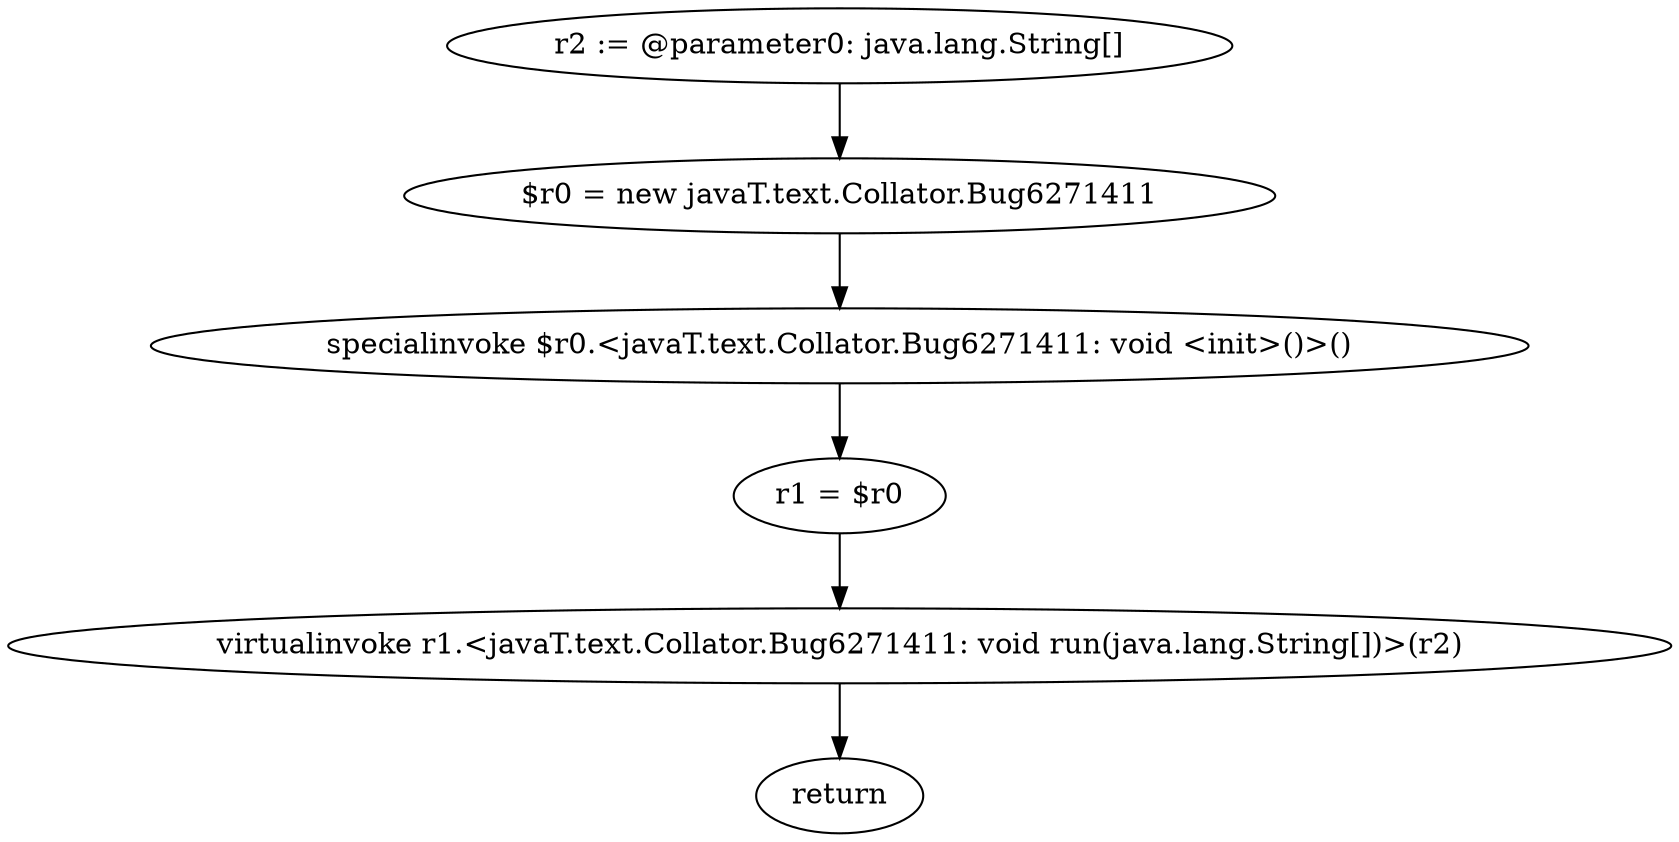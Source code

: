 digraph "unitGraph" {
    "r2 := @parameter0: java.lang.String[]"
    "$r0 = new javaT.text.Collator.Bug6271411"
    "specialinvoke $r0.<javaT.text.Collator.Bug6271411: void <init>()>()"
    "r1 = $r0"
    "virtualinvoke r1.<javaT.text.Collator.Bug6271411: void run(java.lang.String[])>(r2)"
    "return"
    "r2 := @parameter0: java.lang.String[]"->"$r0 = new javaT.text.Collator.Bug6271411";
    "$r0 = new javaT.text.Collator.Bug6271411"->"specialinvoke $r0.<javaT.text.Collator.Bug6271411: void <init>()>()";
    "specialinvoke $r0.<javaT.text.Collator.Bug6271411: void <init>()>()"->"r1 = $r0";
    "r1 = $r0"->"virtualinvoke r1.<javaT.text.Collator.Bug6271411: void run(java.lang.String[])>(r2)";
    "virtualinvoke r1.<javaT.text.Collator.Bug6271411: void run(java.lang.String[])>(r2)"->"return";
}
